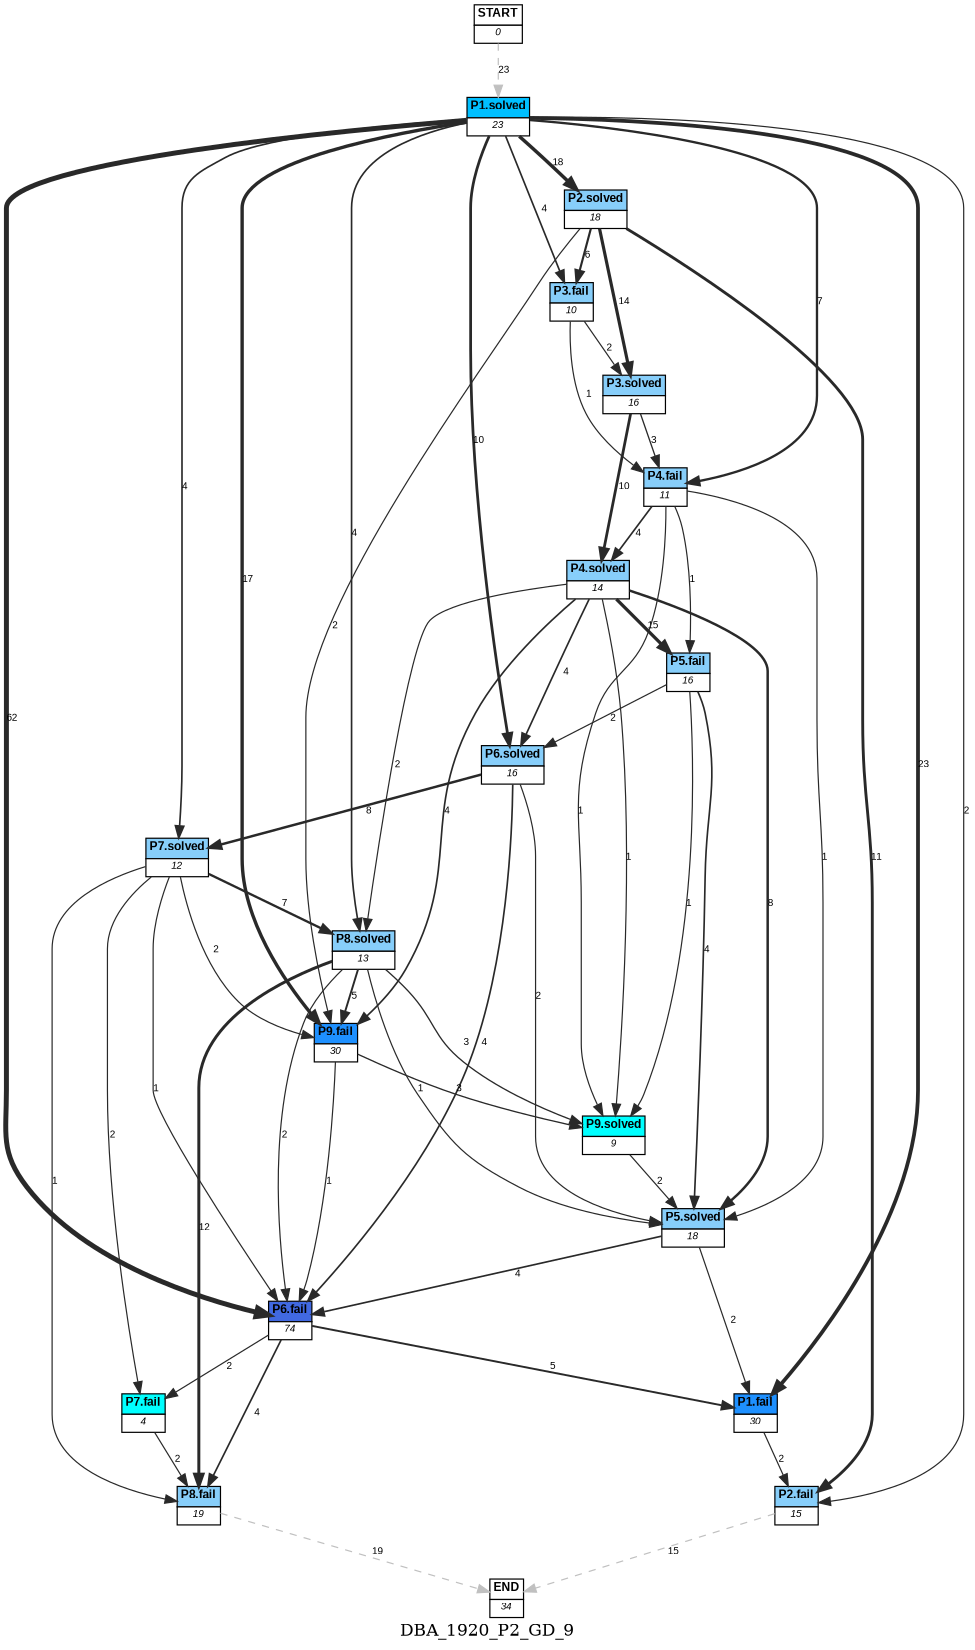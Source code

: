 digraph DBA_1920_P2_GD_9 {
	label=DBA_1920_P2_GD_9;
	dpi = 150
	size="16,11!";
	margin = 0;
"START" [shape=plain, label=<<table border="0" cellborder="1" cellspacing="0"><tr><td bgcolor="white"><FONT face="Arial" POINT-SIZE="10"><b>START</b></FONT></td></tr><tr><td bgcolor="white"><FONT face="Arial" POINT-SIZE="8"><i>0</i></FONT></td></tr></table>>]

"P1.solved" [shape=plain, label=<<table border="0" cellborder="1" cellspacing="0"><tr><td bgcolor="deepskyblue"><FONT face="Arial" POINT-SIZE="10"><b>P1.solved</b></FONT></td></tr><tr><td bgcolor="white"><FONT face="Arial" POINT-SIZE="8"><i>23</i></FONT></td></tr></table>>]

"P2.solved" [shape=plain, label=<<table border="0" cellborder="1" cellspacing="0"><tr><td bgcolor="lightskyblue"><FONT face="Arial" POINT-SIZE="10"><b>P2.solved</b></FONT></td></tr><tr><td bgcolor="white"><FONT face="Arial" POINT-SIZE="8"><i>18</i></FONT></td></tr></table>>]

"P3.fail" [shape=plain, label=<<table border="0" cellborder="1" cellspacing="0"><tr><td bgcolor="lightskyblue"><FONT face="Arial" POINT-SIZE="10"><b>P3.fail</b></FONT></td></tr><tr><td bgcolor="white"><FONT face="Arial" POINT-SIZE="8"><i>10</i></FONT></td></tr></table>>]

"P3.solved" [shape=plain, label=<<table border="0" cellborder="1" cellspacing="0"><tr><td bgcolor="lightskyblue"><FONT face="Arial" POINT-SIZE="10"><b>P3.solved</b></FONT></td></tr><tr><td bgcolor="white"><FONT face="Arial" POINT-SIZE="8"><i>16</i></FONT></td></tr></table>>]

"P4.solved" [shape=plain, label=<<table border="0" cellborder="1" cellspacing="0"><tr><td bgcolor="lightskyblue"><FONT face="Arial" POINT-SIZE="10"><b>P4.solved</b></FONT></td></tr><tr><td bgcolor="white"><FONT face="Arial" POINT-SIZE="8"><i>14</i></FONT></td></tr></table>>]

"P5.fail" [shape=plain, label=<<table border="0" cellborder="1" cellspacing="0"><tr><td bgcolor="lightskyblue"><FONT face="Arial" POINT-SIZE="10"><b>P5.fail</b></FONT></td></tr><tr><td bgcolor="white"><FONT face="Arial" POINT-SIZE="8"><i>16</i></FONT></td></tr></table>>]

"P5.solved" [shape=plain, label=<<table border="0" cellborder="1" cellspacing="0"><tr><td bgcolor="lightskyblue"><FONT face="Arial" POINT-SIZE="10"><b>P5.solved</b></FONT></td></tr><tr><td bgcolor="white"><FONT face="Arial" POINT-SIZE="8"><i>18</i></FONT></td></tr></table>>]

"P6.fail" [shape=plain, label=<<table border="0" cellborder="1" cellspacing="0"><tr><td bgcolor="royalblue"><FONT face="Arial" POINT-SIZE="10"><b>P6.fail</b></FONT></td></tr><tr><td bgcolor="white"><FONT face="Arial" POINT-SIZE="8"><i>74</i></FONT></td></tr></table>>]

"P1.fail" [shape=plain, label=<<table border="0" cellborder="1" cellspacing="0"><tr><td bgcolor="dodgerblue"><FONT face="Arial" POINT-SIZE="10"><b>P1.fail</b></FONT></td></tr><tr><td bgcolor="white"><FONT face="Arial" POINT-SIZE="8"><i>30</i></FONT></td></tr></table>>]

"P2.fail" [shape=plain, label=<<table border="0" cellborder="1" cellspacing="0"><tr><td bgcolor="lightskyblue"><FONT face="Arial" POINT-SIZE="10"><b>P2.fail</b></FONT></td></tr><tr><td bgcolor="white"><FONT face="Arial" POINT-SIZE="8"><i>15</i></FONT></td></tr></table>>]

"P4.fail" [shape=plain, label=<<table border="0" cellborder="1" cellspacing="0"><tr><td bgcolor="lightskyblue"><FONT face="Arial" POINT-SIZE="10"><b>P4.fail</b></FONT></td></tr><tr><td bgcolor="white"><FONT face="Arial" POINT-SIZE="8"><i>11</i></FONT></td></tr></table>>]

"P6.solved" [shape=plain, label=<<table border="0" cellborder="1" cellspacing="0"><tr><td bgcolor="lightskyblue"><FONT face="Arial" POINT-SIZE="10"><b>P6.solved</b></FONT></td></tr><tr><td bgcolor="white"><FONT face="Arial" POINT-SIZE="8"><i>16</i></FONT></td></tr></table>>]

"P7.solved" [shape=plain, label=<<table border="0" cellborder="1" cellspacing="0"><tr><td bgcolor="lightskyblue"><FONT face="Arial" POINT-SIZE="10"><b>P7.solved</b></FONT></td></tr><tr><td bgcolor="white"><FONT face="Arial" POINT-SIZE="8"><i>12</i></FONT></td></tr></table>>]

"P8.solved" [shape=plain, label=<<table border="0" cellborder="1" cellspacing="0"><tr><td bgcolor="lightskyblue"><FONT face="Arial" POINT-SIZE="10"><b>P8.solved</b></FONT></td></tr><tr><td bgcolor="white"><FONT face="Arial" POINT-SIZE="8"><i>13</i></FONT></td></tr></table>>]

"P9.fail" [shape=plain, label=<<table border="0" cellborder="1" cellspacing="0"><tr><td bgcolor="dodgerblue"><FONT face="Arial" POINT-SIZE="10"><b>P9.fail</b></FONT></td></tr><tr><td bgcolor="white"><FONT face="Arial" POINT-SIZE="8"><i>30</i></FONT></td></tr></table>>]

"P9.solved" [shape=plain, label=<<table border="0" cellborder="1" cellspacing="0"><tr><td bgcolor="aqua"><FONT face="Arial" POINT-SIZE="10"><b>P9.solved</b></FONT></td></tr><tr><td bgcolor="white"><FONT face="Arial" POINT-SIZE="8"><i>9</i></FONT></td></tr></table>>]

"P7.fail" [shape=plain, label=<<table border="0" cellborder="1" cellspacing="0"><tr><td bgcolor="aqua"><FONT face="Arial" POINT-SIZE="10"><b>P7.fail</b></FONT></td></tr><tr><td bgcolor="white"><FONT face="Arial" POINT-SIZE="8"><i>4</i></FONT></td></tr></table>>]

"P8.fail" [shape=plain, label=<<table border="0" cellborder="1" cellspacing="0"><tr><td bgcolor="lightskyblue"><FONT face="Arial" POINT-SIZE="10"><b>P8.fail</b></FONT></td></tr><tr><td bgcolor="white"><FONT face="Arial" POINT-SIZE="8"><i>19</i></FONT></td></tr></table>>]

"END" [shape=plain, label=<<table border="0" cellborder="1" cellspacing="0"><tr><td bgcolor="white"><FONT face="Arial" POINT-SIZE="10"><b>END</b></FONT></td></tr><tr><td bgcolor="white"><FONT face="Arial" POINT-SIZE="8"><i>34</i></FONT></td></tr></table>>]

"START" -> "P1.solved" [ style = dashed color=grey label ="23" labelfloat=false fontname="Arial" fontsize=8]

"P1.solved" -> "P2.solved" [ color=grey16 penwidth = "2.89037175789616"label ="18" labelfloat=false fontname="Arial" fontsize=8]

"P1.solved" -> "P3.fail" [ color=grey16 penwidth = "1.38629436111989"label ="4" labelfloat=false fontname="Arial" fontsize=8]

"P1.solved" -> "P6.fail" [ color=grey16 penwidth = "4.12713438504509"label ="62" labelfloat=false fontname="Arial" fontsize=8]

"P1.solved" -> "P1.fail" [ color=grey16 penwidth = "3.13549421592915"label ="23" labelfloat=false fontname="Arial" fontsize=8]

"P1.solved" -> "P2.fail" [ color=grey16 penwidth = "1"label ="2" labelfloat=false fontname="Arial" fontsize=8]

"P1.solved" -> "P4.fail" [ color=grey16 penwidth = "1.94591014905531"label ="7" labelfloat=false fontname="Arial" fontsize=8]

"P1.solved" -> "P6.solved" [ color=grey16 penwidth = "2.30258509299405"label ="10" labelfloat=false fontname="Arial" fontsize=8]

"P1.solved" -> "P7.solved" [ color=grey16 penwidth = "1.38629436111989"label ="4" labelfloat=false fontname="Arial" fontsize=8]

"P1.solved" -> "P8.solved" [ color=grey16 penwidth = "1.38629436111989"label ="4" labelfloat=false fontname="Arial" fontsize=8]

"P1.solved" -> "P9.fail" [ color=grey16 penwidth = "2.83321334405622"label ="17" labelfloat=false fontname="Arial" fontsize=8]

"P2.solved" -> "P3.fail" [ color=grey16 penwidth = "1.79175946922805"label ="6" labelfloat=false fontname="Arial" fontsize=8]

"P2.solved" -> "P3.solved" [ color=grey16 penwidth = "2.63905732961526"label ="14" labelfloat=false fontname="Arial" fontsize=8]

"P2.solved" -> "P2.fail" [ color=grey16 penwidth = "2.39789527279837"label ="11" labelfloat=false fontname="Arial" fontsize=8]

"P2.solved" -> "P9.fail" [ color=grey16 penwidth = "1"label ="2" labelfloat=false fontname="Arial" fontsize=8]

"P3.fail" -> "P3.solved" [ color=grey16 penwidth = "1"label ="2" labelfloat=false fontname="Arial" fontsize=8]

"P3.fail" -> "P4.fail" [ color=grey16 penwidth = "1"label ="1" labelfloat=false fontname="Arial" fontsize=8]

"P3.solved" -> "P4.solved" [ color=grey16 penwidth = "2.30258509299405"label ="10" labelfloat=false fontname="Arial" fontsize=8]

"P3.solved" -> "P4.fail" [ color=grey16 penwidth = "1.09861228866811"label ="3" labelfloat=false fontname="Arial" fontsize=8]

"P4.solved" -> "P5.fail" [ color=grey16 penwidth = "2.70805020110221"label ="15" labelfloat=false fontname="Arial" fontsize=8]

"P4.solved" -> "P5.solved" [ color=grey16 penwidth = "2.07944154167984"label ="8" labelfloat=false fontname="Arial" fontsize=8]

"P4.solved" -> "P6.solved" [ color=grey16 penwidth = "1.38629436111989"label ="4" labelfloat=false fontname="Arial" fontsize=8]

"P4.solved" -> "P8.solved" [ color=grey16 penwidth = "1"label ="2" labelfloat=false fontname="Arial" fontsize=8]

"P4.solved" -> "P9.fail" [ color=grey16 penwidth = "1.38629436111989"label ="4" labelfloat=false fontname="Arial" fontsize=8]

"P4.solved" -> "P9.solved" [ color=grey16 penwidth = "1"label ="1" labelfloat=false fontname="Arial" fontsize=8]

"P5.fail" -> "P5.solved" [ color=grey16 penwidth = "1.38629436111989"label ="4" labelfloat=false fontname="Arial" fontsize=8]

"P5.fail" -> "P6.solved" [ color=grey16 penwidth = "1"label ="2" labelfloat=false fontname="Arial" fontsize=8]

"P5.fail" -> "P9.solved" [ color=grey16 penwidth = "1"label ="1" labelfloat=false fontname="Arial" fontsize=8]

"P5.solved" -> "P6.fail" [ color=grey16 penwidth = "1.38629436111989"label ="4" labelfloat=false fontname="Arial" fontsize=8]

"P5.solved" -> "P1.fail" [ color=grey16 penwidth = "1"label ="2" labelfloat=false fontname="Arial" fontsize=8]

"P6.fail" -> "P1.fail" [ color=grey16 penwidth = "1.6094379124341"label ="5" labelfloat=false fontname="Arial" fontsize=8]

"P6.fail" -> "P7.fail" [ color=grey16 penwidth = "1"label ="2" labelfloat=false fontname="Arial" fontsize=8]

"P6.fail" -> "P8.fail" [ color=grey16 penwidth = "1.38629436111989"label ="4" labelfloat=false fontname="Arial" fontsize=8]

"P1.fail" -> "P2.fail" [ color=grey16 penwidth = "1"label ="2" labelfloat=false fontname="Arial" fontsize=8]

"P2.fail" -> "END" [ style = dashed color=grey label ="15" labelfloat=false fontname="Arial" fontsize=8]

"P4.fail" -> "P4.solved" [ color=grey16 penwidth = "1.38629436111989"label ="4" labelfloat=false fontname="Arial" fontsize=8]

"P4.fail" -> "P5.fail" [ color=grey16 penwidth = "1"label ="1" labelfloat=false fontname="Arial" fontsize=8]

"P4.fail" -> "P5.solved" [ color=grey16 penwidth = "1"label ="1" labelfloat=false fontname="Arial" fontsize=8]

"P4.fail" -> "P9.solved" [ color=grey16 penwidth = "1"label ="1" labelfloat=false fontname="Arial" fontsize=8]

"P6.solved" -> "P5.solved" [ color=grey16 penwidth = "1"label ="2" labelfloat=false fontname="Arial" fontsize=8]

"P6.solved" -> "P6.fail" [ color=grey16 penwidth = "1.38629436111989"label ="4" labelfloat=false fontname="Arial" fontsize=8]

"P6.solved" -> "P7.solved" [ color=grey16 penwidth = "2.07944154167984"label ="8" labelfloat=false fontname="Arial" fontsize=8]

"P7.solved" -> "P6.fail" [ color=grey16 penwidth = "1"label ="1" labelfloat=false fontname="Arial" fontsize=8]

"P7.solved" -> "P8.solved" [ color=grey16 penwidth = "1.94591014905531"label ="7" labelfloat=false fontname="Arial" fontsize=8]

"P7.solved" -> "P9.fail" [ color=grey16 penwidth = "1"label ="2" labelfloat=false fontname="Arial" fontsize=8]

"P7.solved" -> "P7.fail" [ color=grey16 penwidth = "1"label ="2" labelfloat=false fontname="Arial" fontsize=8]

"P7.solved" -> "P8.fail" [ color=grey16 penwidth = "1"label ="1" labelfloat=false fontname="Arial" fontsize=8]

"P8.solved" -> "P5.solved" [ color=grey16 penwidth = "1"label ="1" labelfloat=false fontname="Arial" fontsize=8]

"P8.solved" -> "P6.fail" [ color=grey16 penwidth = "1"label ="2" labelfloat=false fontname="Arial" fontsize=8]

"P8.solved" -> "P9.fail" [ color=grey16 penwidth = "1.6094379124341"label ="5" labelfloat=false fontname="Arial" fontsize=8]

"P8.solved" -> "P9.solved" [ color=grey16 penwidth = "1.09861228866811"label ="3" labelfloat=false fontname="Arial" fontsize=8]

"P8.solved" -> "P8.fail" [ color=grey16 penwidth = "2.484906649788"label ="12" labelfloat=false fontname="Arial" fontsize=8]

"P9.fail" -> "P6.fail" [ color=grey16 penwidth = "1"label ="1" labelfloat=false fontname="Arial" fontsize=8]

"P9.fail" -> "P9.solved" [ color=grey16 penwidth = "1.09861228866811"label ="3" labelfloat=false fontname="Arial" fontsize=8]

"P9.solved" -> "P5.solved" [ color=grey16 penwidth = "1"label ="2" labelfloat=false fontname="Arial" fontsize=8]

"P7.fail" -> "P8.fail" [ color=grey16 penwidth = "1"label ="2" labelfloat=false fontname="Arial" fontsize=8]

"P8.fail" -> "END" [ style = dashed color=grey label ="19" labelfloat=false fontname="Arial" fontsize=8]

}
